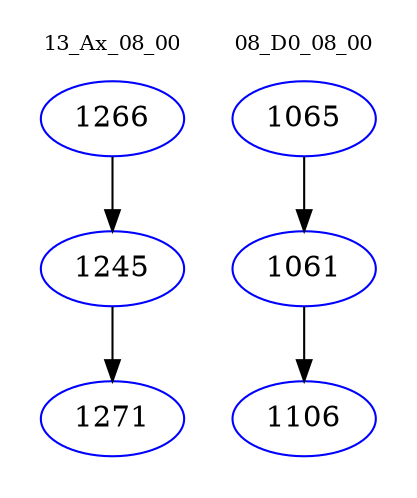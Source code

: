digraph{
subgraph cluster_0 {
color = white
label = "13_Ax_08_00";
fontsize=10;
T0_1266 [label="1266", color="blue"]
T0_1266 -> T0_1245 [color="black"]
T0_1245 [label="1245", color="blue"]
T0_1245 -> T0_1271 [color="black"]
T0_1271 [label="1271", color="blue"]
}
subgraph cluster_1 {
color = white
label = "08_D0_08_00";
fontsize=10;
T1_1065 [label="1065", color="blue"]
T1_1065 -> T1_1061 [color="black"]
T1_1061 [label="1061", color="blue"]
T1_1061 -> T1_1106 [color="black"]
T1_1106 [label="1106", color="blue"]
}
}
